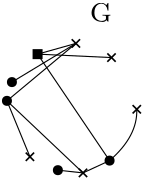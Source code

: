 <?xml version="1.0"?>
<!DOCTYPE ipe SYSTEM "ipe.dtd">
<ipe version="70206" creator="Ipe 7.2.7">
<info created="D:20190610212219" modified="D:20190704200647"/>
<ipestyle name="basic">
<symbol name="arrow/arc(spx)">
<path stroke="sym-stroke" fill="sym-stroke" pen="sym-pen">
0 0 m
-1 0.333 l
-1 -0.333 l
h
</path>
</symbol>
<symbol name="arrow/farc(spx)">
<path stroke="sym-stroke" fill="white" pen="sym-pen">
0 0 m
-1 0.333 l
-1 -0.333 l
h
</path>
</symbol>
<symbol name="arrow/ptarc(spx)">
<path stroke="sym-stroke" fill="sym-stroke" pen="sym-pen">
0 0 m
-1 0.333 l
-0.8 0 l
-1 -0.333 l
h
</path>
</symbol>
<symbol name="arrow/fptarc(spx)">
<path stroke="sym-stroke" fill="white" pen="sym-pen">
0 0 m
-1 0.333 l
-0.8 0 l
-1 -0.333 l
h
</path>
</symbol>
<symbol name="mark/circle(sx)" transformations="translations">
<path fill="sym-stroke">
0.6 0 0 0.6 0 0 e
0.4 0 0 0.4 0 0 e
</path>
</symbol>
<symbol name="mark/disk(sx)" transformations="translations">
<path fill="sym-stroke">
0.6 0 0 0.6 0 0 e
</path>
</symbol>
<symbol name="mark/fdisk(sfx)" transformations="translations">
<group>
<path fill="sym-fill">
0.5 0 0 0.5 0 0 e
</path>
<path fill="sym-stroke" fillrule="eofill">
0.6 0 0 0.6 0 0 e
0.4 0 0 0.4 0 0 e
</path>
</group>
</symbol>
<symbol name="mark/box(sx)" transformations="translations">
<path fill="sym-stroke" fillrule="eofill">
-0.6 -0.6 m
0.6 -0.6 l
0.6 0.6 l
-0.6 0.6 l
h
-0.4 -0.4 m
0.4 -0.4 l
0.4 0.4 l
-0.4 0.4 l
h
</path>
</symbol>
<symbol name="mark/square(sx)" transformations="translations">
<path fill="sym-stroke">
-0.6 -0.6 m
0.6 -0.6 l
0.6 0.6 l
-0.6 0.6 l
h
</path>
</symbol>
<symbol name="mark/fsquare(sfx)" transformations="translations">
<group>
<path fill="sym-fill">
-0.5 -0.5 m
0.5 -0.5 l
0.5 0.5 l
-0.5 0.5 l
h
</path>
<path fill="sym-stroke" fillrule="eofill">
-0.6 -0.6 m
0.6 -0.6 l
0.6 0.6 l
-0.6 0.6 l
h
-0.4 -0.4 m
0.4 -0.4 l
0.4 0.4 l
-0.4 0.4 l
h
</path>
</group>
</symbol>
<symbol name="mark/cross(sx)" transformations="translations">
<group>
<path fill="sym-stroke">
-0.43 -0.57 m
0.57 0.43 l
0.43 0.57 l
-0.57 -0.43 l
h
</path>
<path fill="sym-stroke">
-0.43 0.57 m
0.57 -0.43 l
0.43 -0.57 l
-0.57 0.43 l
h
</path>
</group>
</symbol>
<symbol name="arrow/fnormal(spx)">
<path stroke="sym-stroke" fill="white" pen="sym-pen">
0 0 m
-1 0.333 l
-1 -0.333 l
h
</path>
</symbol>
<symbol name="arrow/pointed(spx)">
<path stroke="sym-stroke" fill="sym-stroke" pen="sym-pen">
0 0 m
-1 0.333 l
-0.8 0 l
-1 -0.333 l
h
</path>
</symbol>
<symbol name="arrow/fpointed(spx)">
<path stroke="sym-stroke" fill="white" pen="sym-pen">
0 0 m
-1 0.333 l
-0.8 0 l
-1 -0.333 l
h
</path>
</symbol>
<symbol name="arrow/linear(spx)">
<path stroke="sym-stroke" pen="sym-pen">
-1 0.333 m
0 0 l
-1 -0.333 l
</path>
</symbol>
<symbol name="arrow/fdouble(spx)">
<path stroke="sym-stroke" fill="white" pen="sym-pen">
0 0 m
-1 0.333 l
-1 -0.333 l
h
-1 0 m
-2 0.333 l
-2 -0.333 l
h
</path>
</symbol>
<symbol name="arrow/double(spx)">
<path stroke="sym-stroke" fill="sym-stroke" pen="sym-pen">
0 0 m
-1 0.333 l
-1 -0.333 l
h
-1 0 m
-2 0.333 l
-2 -0.333 l
h
</path>
</symbol>
<pen name="heavier" value="0.8"/>
<pen name="fat" value="1.2"/>
<pen name="ultrafat" value="2"/>
<symbolsize name="large" value="5"/>
<symbolsize name="small" value="2"/>
<symbolsize name="tiny" value="1.1"/>
<arrowsize name="large" value="10"/>
<arrowsize name="small" value="5"/>
<arrowsize name="tiny" value="3"/>
<color name="red" value="1 0 0"/>
<color name="green" value="0 1 0"/>
<color name="blue" value="0 0 1"/>
<color name="yellow" value="1 1 0"/>
<color name="orange" value="1 0.647 0"/>
<color name="gold" value="1 0.843 0"/>
<color name="purple" value="0.627 0.125 0.941"/>
<color name="gray" value="0.745"/>
<color name="brown" value="0.647 0.165 0.165"/>
<color name="navy" value="0 0 0.502"/>
<color name="pink" value="1 0.753 0.796"/>
<color name="seagreen" value="0.18 0.545 0.341"/>
<color name="turquoise" value="0.251 0.878 0.816"/>
<color name="violet" value="0.933 0.51 0.933"/>
<color name="darkblue" value="0 0 0.545"/>
<color name="darkcyan" value="0 0.545 0.545"/>
<color name="darkgray" value="0.663"/>
<color name="darkgreen" value="0 0.392 0"/>
<color name="darkmagenta" value="0.545 0 0.545"/>
<color name="darkorange" value="1 0.549 0"/>
<color name="darkred" value="0.545 0 0"/>
<color name="lightblue" value="0.678 0.847 0.902"/>
<color name="lightcyan" value="0.878 1 1"/>
<color name="lightgray" value="0.827"/>
<color name="lightgreen" value="0.565 0.933 0.565"/>
<color name="lightyellow" value="1 1 0.878"/>
<dashstyle name="dashed" value="[4] 0"/>
<dashstyle name="dotted" value="[1 3] 0"/>
<dashstyle name="dash dotted" value="[4 2 1 2] 0"/>
<dashstyle name="dash dot dotted" value="[4 2 1 2 1 2] 0"/>
<textsize name="large" value="\large"/>
<textsize name="Large" value="\Large"/>
<textsize name="LARGE" value="\LARGE"/>
<textsize name="huge" value="\huge"/>
<textsize name="Huge" value="\Huge"/>
<textsize name="small" value="\small"/>
<textsize name="footnote" value="\footnotesize"/>
<textsize name="tiny" value="\tiny"/>
<textstyle name="center" begin="\begin{center}" end="\end{center}"/>
<textstyle name="itemize" begin="\begin{itemize}" end="\end{itemize}"/>
<textstyle name="item" begin="\begin{itemize}\item{}" end="\end{itemize}"/>
<gridsize name="4 pts" value="4"/>
<gridsize name="8 pts (~3 mm)" value="8"/>
<gridsize name="16 pts (~6 mm)" value="16"/>
<gridsize name="32 pts (~12 mm)" value="32"/>
<gridsize name="10 pts (~3.5 mm)" value="10"/>
<gridsize name="20 pts (~7 mm)" value="20"/>
<gridsize name="14 pts (~5 mm)" value="14"/>
<gridsize name="28 pts (~10 mm)" value="28"/>
<gridsize name="56 pts (~20 mm)" value="56"/>
<anglesize name="90 deg" value="90"/>
<anglesize name="60 deg" value="60"/>
<anglesize name="45 deg" value="45"/>
<anglesize name="30 deg" value="30"/>
<anglesize name="22.5 deg" value="22.5"/>
<opacity name="10%" value="0.1"/>
<opacity name="30%" value="0.3"/>
<opacity name="50%" value="0.5"/>
<opacity name="75%" value="0.75"/>
<tiling name="falling" angle="-60" step="4" width="1"/>
<tiling name="rising" angle="30" step="4" width="1"/>
</ipestyle>
<page>
<layer name="alpha"/>
<layer name="beta"/>
<view layers="alpha" active="alpha"/>
<use layer="beta" name="mark/disk(sx)" pos="144 768" size="normal" stroke="black"/>
<use name="mark/disk(sx)" pos="128 736" size="normal" stroke="black"/>
<use name="mark/disk(sx)" pos="144 704" size="normal" stroke="black"/>
<use name="mark/disk(sx)" pos="176 768" size="normal" stroke="black"/>
<use name="mark/disk(sx)" pos="192 720" size="normal" stroke="black"/>
<path stroke="black">
144 768 m
128 736 l
</path>
<path stroke="black">
144 768 m
144 704 l
</path>
<path stroke="black">
144 768 m
192 720 l
</path>
<path stroke="black">
144 768 m
176 768 l
</path>
<path stroke="black">
176 768 m
128 736 l
</path>
<path stroke="black">
176 768 m
144 704 l
</path>
<path stroke="black">
176 768 m
192 720 l
</path>
<path stroke="black">
192 720 m
128 736 l
</path>
<path stroke="black">
192 720 m
144 704 l
</path>
<path stroke="black">
128 736 m
144 704 l
</path>
<text matrix="1 0 0 1 -2.82412 3.35365" transformations="translations" pos="144 768" stroke="black" type="label" width="4.981" height="6.42" depth="0" valign="baseline">1</text>
<text matrix="1 0 0 1 5.29523 -2.2946" transformations="translations" pos="176 768" stroke="black" type="label" width="4.981" height="6.42" depth="0" valign="baseline">2</text>
<text matrix="1 0 0 1 2.82412 -4.23619" transformations="translations" pos="192 720" stroke="black" type="label" width="4.981" height="6.42" depth="0" valign="baseline">3</text>
<text matrix="1 0 0 1 -2.64762 -10.414" transformations="translations" pos="144 704" stroke="black" type="label" width="4.981" height="6.42" depth="0" valign="baseline">4</text>
<text matrix="1 0 0 1 -8.47237 -3.53016" transformations="translations" pos="128 736" stroke="black" type="label" width="4.981" height="6.42" depth="0" valign="baseline">5</text>
<use layer="alpha" matrix="1 0 0 1 28.3456 3.38911" name="mark/disk(sx)" pos="224 752" size="normal" stroke="black"/>
<use matrix="1 0 0 1 26.5534 28.634" name="mark/disk(sx)" pos="224 720" size="normal" stroke="black"/>
<use matrix="1 0 0 1 18.8249 40.5067" name="mark/cross(sx)" pos="240 688" size="normal" stroke="black"/>
<use matrix="1 0 0 1 -3.11139 51.6817" name="mark/disk(sx)" pos="272 672" size="normal" stroke="black"/>
<use matrix="1 0 0 1 -16.5005 39.1281" name="mark/disk(sx)" pos="304 688" size="normal" stroke="black"/>
<use matrix="1 0 0 1 -42.061 2.70191" name="mark/cross(sx)" pos="320 720" size="normal" stroke="black"/>
<use matrix="1 0 0 1 -22.7125 -6.39884" name="mark/cross(sx)" pos="320 752" size="normal" stroke="black"/>
<use matrix="1 0 0 1 0.188795 -3.78795" name="mark/cross(sx)" pos="288 768" size="normal" stroke="black"/>
<text layer="beta" matrix="1 0 0 1 -10.1421 7.15916" transformations="translations" pos="272 800" stroke="black" type="label" width="20.479" height="7.473" depth="2.49" valign="baseline">(1,2)</text>
<text matrix="1 0 0 1 3.57958 -13.1251" transformations="translations" pos="304 784" stroke="black" type="label" width="20.479" height="7.473" depth="2.49" valign="baseline">(1,3)</text>
<text matrix="1 0 0 1 0 -13.7217" transformations="translations" pos="320 752" stroke="black" type="label" width="20.479" height="7.473" depth="2.49" valign="baseline">(1,4)</text>
<text matrix="1 0 0 1 -1.78979 -11.9319" transformations="translations" pos="320 720" stroke="black" type="label" width="20.479" height="7.473" depth="2.49" valign="baseline">(1,5)</text>
<text matrix="1 0 0 1 -7.15916 -11.037" transformations="translations" pos="304 688" stroke="black" type="label" width="20.479" height="7.473" depth="2.49" valign="baseline">(2,3)</text>
<text matrix="1 0 0 1 -13.7217 -11.037" transformations="translations" pos="272 672" stroke="black" type="label" width="23.8" height="7.473" depth="2.49" valign="baseline">(2,4)
</text>
<text matrix="1 0 0 1 -27.4434 -4.47447" transformations="translations" pos="240 688" stroke="black" type="label" width="23.8" height="7.473" depth="2.49" valign="baseline">(2,5)
</text>
<text matrix="1 0 0 1 -20.6479 4.70745" transformations="translations" pos="224 720" stroke="black" type="label" width="20.479" height="7.473" depth="2.49" valign="baseline">(3,4)</text>
<text matrix="1 0 0 1 -22.3724 0.298298" transformations="translations" pos="224 752" stroke="black" type="label" width="20.479" height="7.473" depth="2.49" valign="baseline">(3,5)</text>
<path layer="alpha" stroke="black">
275.368 769.313 m
252.346 755.389 l
</path>
<path stroke="black">
275.368 769.313 m
250.553 748.634 l
</path>
<path stroke="black">
275.368 769.313 m
261.582 765.453 l
</path>
<path stroke="black">
261.582 765.453 m
288.189 764.212 l
</path>
<path stroke="black">
277.939 722.702 m
268.889 723.682 l
</path>
<path stroke="black">
277.939 722.702 m
287.5 727.128 l
</path>
<path stroke="black">
277.939 722.702 m
250.553 748.634 l
</path>
<path stroke="black">
261.582 765.453 m
287.5 727.128 l
</path>
<text layer="beta" matrix="1 0 0 1 -22.3624 -1.78979" transformations="translations" pos="240 784" stroke="black" type="label" width="20.479" height="7.473" depth="2.49" valign="baseline">(4,5)</text>
<use layer="alpha" matrix="1 0 0 1 3.36795 -30.6872" name="mark/cross(sx)" pos="272 800" size="normal" stroke="black"/>
<use matrix="1 0 0 1 5.58211 -2.54722" name="mark/square(sx)" pos="256 768" size="normal" stroke="black"/>
<text layer="beta" transformations="translations" pos="279.249 789.014" stroke="black" type="label" width="4.981" height="6.42" depth="0" valign="baseline">1</text>
<text layer="alpha" matrix="1 0 0 1 25.6745 -16.9144" transformations="translations" pos="254.808 794.05" stroke="black" type="label" width="7.818" height="6.808" depth="0" valign="baseline">G</text>
<path stroke="black">
287.5 727.128 m
297.656 735.929
297.287 745.601 c
</path>
<path layer="beta" matrix="1 0 0 1 15.3767 -30.5205" stroke="black">
23.0698 0 0 23.0698 258.64 776.611 e
</path>
<path layer="alpha" stroke="black">
250.553 748.634 m
258.825 728.507 l
</path>
</page>
</ipe>
